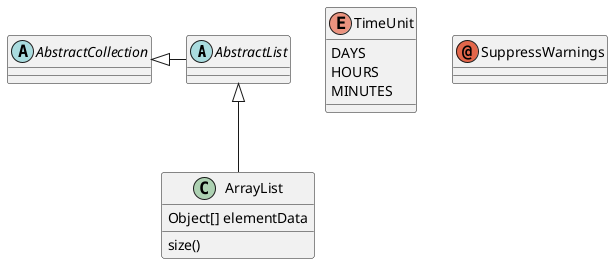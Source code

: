 @startuml
abstract class AbstractList
abstract AbstractCollection

AbstractCollection <|- AbstractList
AbstractList <|-- ArrayList

class ArrayList {
  Object[] elementData
  size()
}

enum TimeUnit {
  DAYS
  HOURS
  MINUTES
}
annotation SuppressWarnings
@enduml
